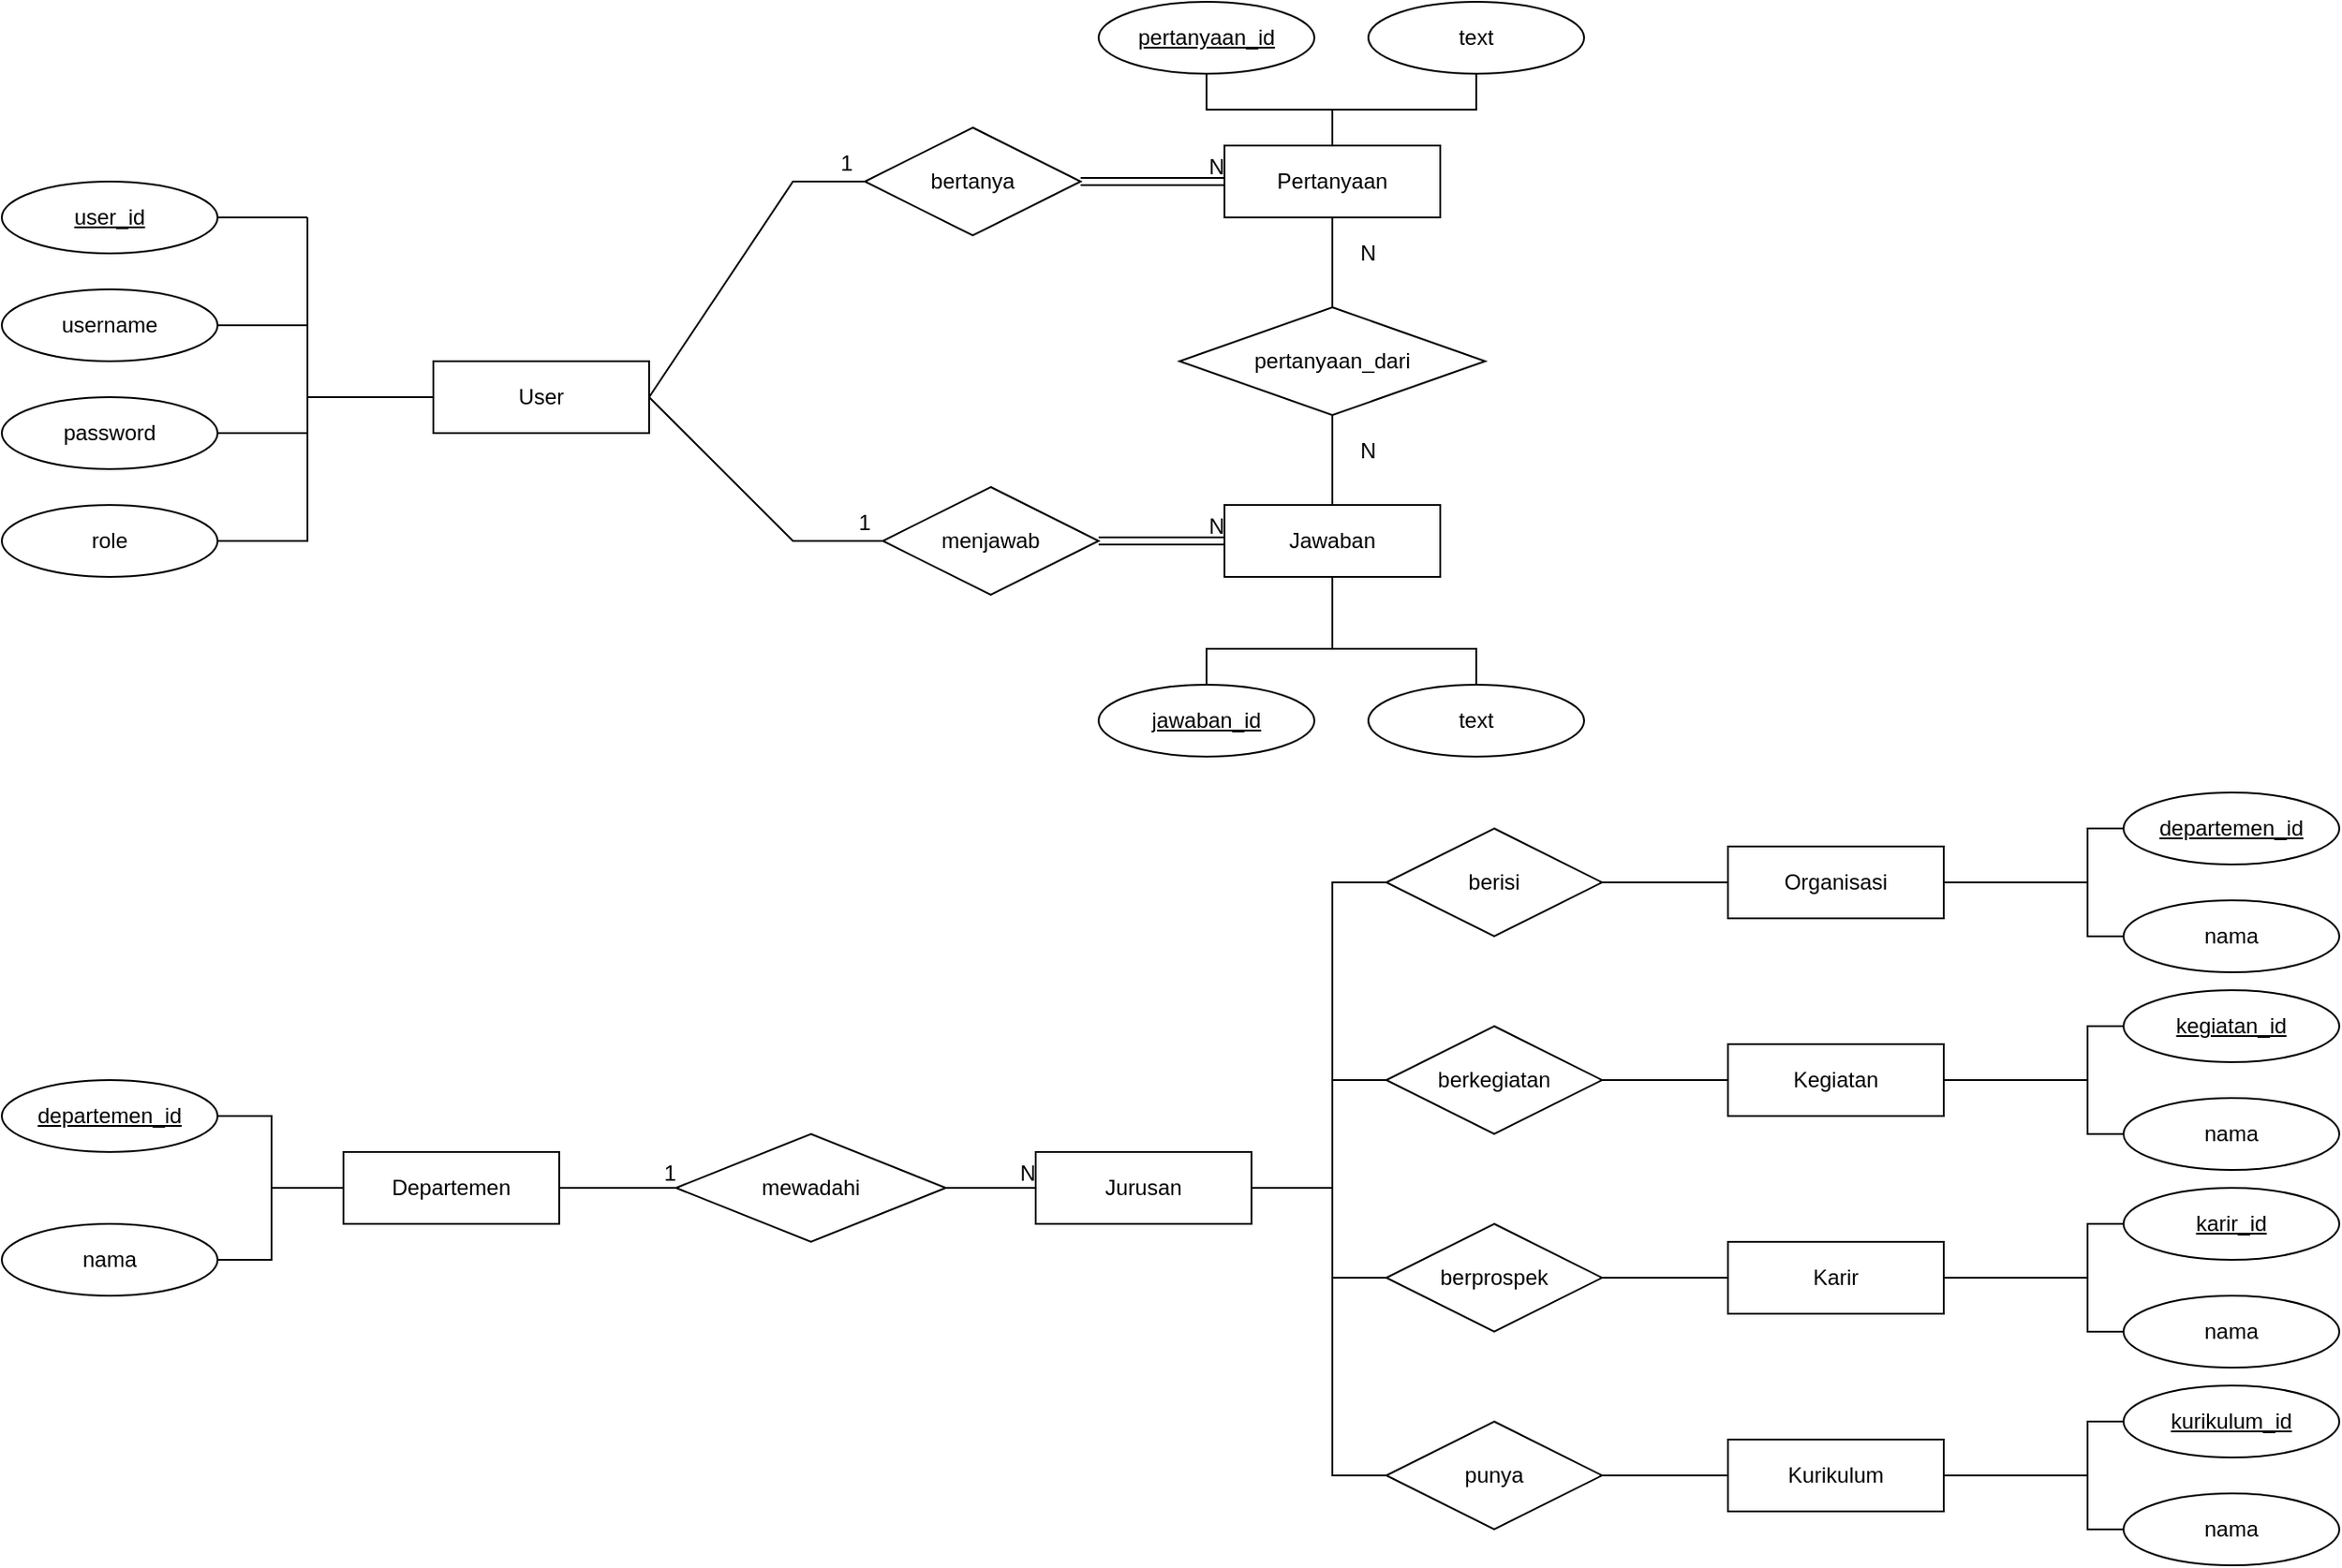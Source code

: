 <mxfile version="18.0.8" type="google"><diagram id="gnhlTlHah93HjcY_jslz" name="Page-1"><mxGraphModel grid="1" page="1" gridSize="10" guides="1" tooltips="1" connect="1" arrows="1" fold="1" pageScale="1" pageWidth="850" pageHeight="1100" math="0" shadow="0"><root><mxCell id="0"/><mxCell id="1" parent="0"/><mxCell id="06HPjfvr92trHeyBGYmT-1" value="User" style="rounded=0;whiteSpace=wrap;html=1;" vertex="1" parent="1"><mxGeometry x="280" y="240" width="120" height="40" as="geometry"/></mxCell><mxCell id="06HPjfvr92trHeyBGYmT-3" value="username" style="ellipse;whiteSpace=wrap;html=1;" vertex="1" parent="1"><mxGeometry x="40" y="200" width="120" height="40" as="geometry"/></mxCell><mxCell id="06HPjfvr92trHeyBGYmT-4" value="role" style="ellipse;whiteSpace=wrap;html=1;" vertex="1" parent="1"><mxGeometry x="40" y="320" width="120" height="40" as="geometry"/></mxCell><mxCell id="06HPjfvr92trHeyBGYmT-11" value="" style="endArrow=none;html=1;rounded=0;entryX=1;entryY=0.5;entryDx=0;entryDy=0;" edge="1" parent="1" target="06HPjfvr92trHeyBGYmT-4"><mxGeometry width="50" height="50" relative="1" as="geometry"><mxPoint x="210" y="160" as="sourcePoint"/><mxPoint x="450" y="220" as="targetPoint"/><Array as="points"><mxPoint x="210" y="340"/></Array></mxGeometry></mxCell><mxCell id="06HPjfvr92trHeyBGYmT-12" value="" style="endArrow=none;html=1;rounded=0;entryX=1;entryY=0.5;entryDx=0;entryDy=0;" edge="1" parent="1" target="06HPjfvr92trHeyBGYmT-3"><mxGeometry width="50" height="50" relative="1" as="geometry"><mxPoint x="210" y="220" as="sourcePoint"/><mxPoint x="450" y="220" as="targetPoint"/></mxGeometry></mxCell><mxCell id="06HPjfvr92trHeyBGYmT-14" value="" style="endArrow=none;html=1;rounded=0;entryX=0;entryY=0.5;entryDx=0;entryDy=0;" edge="1" parent="1" target="06HPjfvr92trHeyBGYmT-1"><mxGeometry width="50" height="50" relative="1" as="geometry"><mxPoint x="210" y="260" as="sourcePoint"/><mxPoint x="450" y="220" as="targetPoint"/></mxGeometry></mxCell><mxCell id="06HPjfvr92trHeyBGYmT-15" value="bertanya" style="rhombus;whiteSpace=wrap;html=1;" vertex="1" parent="1"><mxGeometry x="520" y="110" width="120" height="60" as="geometry"/></mxCell><mxCell id="06HPjfvr92trHeyBGYmT-16" value="Pertanyaan" style="rounded=0;whiteSpace=wrap;html=1;" vertex="1" parent="1"><mxGeometry x="720" y="120" width="120" height="40" as="geometry"/></mxCell><mxCell id="06HPjfvr92trHeyBGYmT-17" value="&lt;u&gt;user_id&lt;/u&gt;" style="ellipse;whiteSpace=wrap;html=1;" vertex="1" parent="1"><mxGeometry x="40" y="140" width="120" height="40" as="geometry"/></mxCell><mxCell id="06HPjfvr92trHeyBGYmT-18" value="" style="endArrow=none;html=1;rounded=0;entryX=1;entryY=0.5;entryDx=0;entryDy=0;" edge="1" parent="1" target="06HPjfvr92trHeyBGYmT-17"><mxGeometry width="50" height="50" relative="1" as="geometry"><mxPoint x="210" y="160" as="sourcePoint"/><mxPoint x="160" y="99.66" as="targetPoint"/></mxGeometry></mxCell><mxCell id="06HPjfvr92trHeyBGYmT-19" value="password" style="ellipse;whiteSpace=wrap;html=1;" vertex="1" parent="1"><mxGeometry x="40" y="260" width="120" height="40" as="geometry"/></mxCell><mxCell id="06HPjfvr92trHeyBGYmT-21" value="" style="endArrow=none;html=1;rounded=0;exitX=1;exitY=0.5;exitDx=0;exitDy=0;" edge="1" parent="1" source="06HPjfvr92trHeyBGYmT-19"><mxGeometry width="50" height="50" relative="1" as="geometry"><mxPoint x="480" y="200" as="sourcePoint"/><mxPoint x="210" y="280" as="targetPoint"/></mxGeometry></mxCell><mxCell id="06HPjfvr92trHeyBGYmT-22" value="" style="endArrow=none;html=1;rounded=0;exitX=1;exitY=0.5;exitDx=0;exitDy=0;entryX=0;entryY=0.5;entryDx=0;entryDy=0;" edge="1" parent="1" source="06HPjfvr92trHeyBGYmT-1" target="06HPjfvr92trHeyBGYmT-15"><mxGeometry width="50" height="50" relative="1" as="geometry"><mxPoint x="590" y="380" as="sourcePoint"/><mxPoint x="640" y="330" as="targetPoint"/><Array as="points"><mxPoint x="480" y="140"/></Array></mxGeometry></mxCell><mxCell id="06HPjfvr92trHeyBGYmT-23" value="1" style="text;html=1;strokeColor=none;fillColor=none;align=center;verticalAlign=middle;whiteSpace=wrap;rounded=0;" vertex="1" parent="1"><mxGeometry x="500" y="120" width="20" height="20" as="geometry"/></mxCell><mxCell id="rlB4OamCe0hxT-x4djof-1" value="menjawab" style="rhombus;whiteSpace=wrap;html=1;" vertex="1" parent="1"><mxGeometry x="530" y="310" width="120" height="60" as="geometry"/></mxCell><mxCell id="rlB4OamCe0hxT-x4djof-2" value="" style="endArrow=none;html=1;rounded=0;entryX=0;entryY=0.5;entryDx=0;entryDy=0;exitX=1;exitY=0.5;exitDx=0;exitDy=0;" edge="1" parent="1" source="06HPjfvr92trHeyBGYmT-1" target="rlB4OamCe0hxT-x4djof-1"><mxGeometry width="50" height="50" relative="1" as="geometry"><mxPoint x="460" y="460" as="sourcePoint"/><mxPoint x="510" y="410" as="targetPoint"/><Array as="points"><mxPoint x="480" y="340"/></Array></mxGeometry></mxCell><mxCell id="rlB4OamCe0hxT-x4djof-3" value="1" style="text;html=1;strokeColor=none;fillColor=none;align=center;verticalAlign=middle;whiteSpace=wrap;rounded=0;" vertex="1" parent="1"><mxGeometry x="510" y="320" width="20" height="20" as="geometry"/></mxCell><mxCell id="rlB4OamCe0hxT-x4djof-4" value="Jawaban" style="rounded=0;whiteSpace=wrap;html=1;" vertex="1" parent="1"><mxGeometry x="720" y="320" width="120" height="40" as="geometry"/></mxCell><mxCell id="rlB4OamCe0hxT-x4djof-9" value="&lt;u&gt;pertanyaan_id&lt;/u&gt;" style="ellipse;whiteSpace=wrap;html=1;" vertex="1" parent="1"><mxGeometry x="650" y="40" width="120" height="40" as="geometry"/></mxCell><mxCell id="rlB4OamCe0hxT-x4djof-10" value="&lt;u&gt;jawaban_id&lt;/u&gt;" style="ellipse;whiteSpace=wrap;html=1;" vertex="1" parent="1"><mxGeometry x="650" y="420" width="120" height="40" as="geometry"/></mxCell><mxCell id="rlB4OamCe0hxT-x4djof-11" value="text" style="ellipse;whiteSpace=wrap;html=1;" vertex="1" parent="1"><mxGeometry x="800" y="40" width="120" height="40" as="geometry"/></mxCell><mxCell id="rlB4OamCe0hxT-x4djof-12" value="text" style="ellipse;whiteSpace=wrap;html=1;" vertex="1" parent="1"><mxGeometry x="800" y="420" width="120" height="40" as="geometry"/></mxCell><mxCell id="rlB4OamCe0hxT-x4djof-17" value="" style="endArrow=none;html=1;rounded=0;entryX=0.5;entryY=0;entryDx=0;entryDy=0;exitX=0.5;exitY=0;exitDx=0;exitDy=0;" edge="1" parent="1" source="rlB4OamCe0hxT-x4djof-10" target="rlB4OamCe0hxT-x4djof-12"><mxGeometry width="50" height="50" relative="1" as="geometry"><mxPoint x="640" y="400" as="sourcePoint"/><mxPoint x="690" y="350" as="targetPoint"/><Array as="points"><mxPoint x="710" y="400"/><mxPoint x="860" y="400"/></Array></mxGeometry></mxCell><mxCell id="rlB4OamCe0hxT-x4djof-18" value="" style="endArrow=none;html=1;rounded=0;exitX=0.5;exitY=1;exitDx=0;exitDy=0;" edge="1" parent="1" source="rlB4OamCe0hxT-x4djof-11" target="rlB4OamCe0hxT-x4djof-9"><mxGeometry width="50" height="50" relative="1" as="geometry"><mxPoint x="640" y="400" as="sourcePoint"/><mxPoint x="690" y="350" as="targetPoint"/><Array as="points"><mxPoint x="860" y="100"/><mxPoint x="710" y="100"/></Array></mxGeometry></mxCell><mxCell id="rlB4OamCe0hxT-x4djof-19" value="" style="endArrow=none;html=1;rounded=0;entryX=0.5;entryY=1;entryDx=0;entryDy=0;" edge="1" parent="1" target="rlB4OamCe0hxT-x4djof-4"><mxGeometry width="50" height="50" relative="1" as="geometry"><mxPoint x="780" y="400" as="sourcePoint"/><mxPoint x="690" y="350" as="targetPoint"/></mxGeometry></mxCell><mxCell id="rlB4OamCe0hxT-x4djof-20" value="pertanyaan_dari" style="rhombus;whiteSpace=wrap;html=1;" vertex="1" parent="1"><mxGeometry x="695" y="210" width="170" height="60" as="geometry"/></mxCell><mxCell id="rlB4OamCe0hxT-x4djof-21" value="" style="endArrow=none;html=1;rounded=0;entryX=0.5;entryY=1;entryDx=0;entryDy=0;exitX=0.5;exitY=0;exitDx=0;exitDy=0;" edge="1" parent="1" source="rlB4OamCe0hxT-x4djof-20" target="06HPjfvr92trHeyBGYmT-16"><mxGeometry width="50" height="50" relative="1" as="geometry"><mxPoint x="770" y="290" as="sourcePoint"/><mxPoint x="820" y="240" as="targetPoint"/></mxGeometry></mxCell><mxCell id="rlB4OamCe0hxT-x4djof-22" value="" style="endArrow=none;html=1;rounded=0;entryX=0.5;entryY=1;entryDx=0;entryDy=0;exitX=0.5;exitY=0;exitDx=0;exitDy=0;" edge="1" parent="1" source="rlB4OamCe0hxT-x4djof-4" target="rlB4OamCe0hxT-x4djof-20"><mxGeometry width="50" height="50" relative="1" as="geometry"><mxPoint x="770" y="290" as="sourcePoint"/><mxPoint x="820" y="240" as="targetPoint"/></mxGeometry></mxCell><mxCell id="rlB4OamCe0hxT-x4djof-23" value="N" style="text;html=1;strokeColor=none;fillColor=none;align=center;verticalAlign=middle;whiteSpace=wrap;rounded=0;" vertex="1" parent="1"><mxGeometry x="790" y="170" width="20" height="20" as="geometry"/></mxCell><mxCell id="rlB4OamCe0hxT-x4djof-24" value="N" style="text;html=1;strokeColor=none;fillColor=none;align=center;verticalAlign=middle;whiteSpace=wrap;rounded=0;" vertex="1" parent="1"><mxGeometry x="790" y="280" width="20" height="20" as="geometry"/></mxCell><mxCell id="rlB4OamCe0hxT-x4djof-25" value="Departemen" style="rounded=0;whiteSpace=wrap;html=1;" vertex="1" parent="1"><mxGeometry x="230" y="680" width="120" height="40" as="geometry"/></mxCell><mxCell id="rlB4OamCe0hxT-x4djof-26" value="&lt;u&gt;departemen_id&lt;/u&gt;" style="ellipse;whiteSpace=wrap;html=1;" vertex="1" parent="1"><mxGeometry x="40" y="640" width="120" height="40" as="geometry"/></mxCell><mxCell id="rlB4OamCe0hxT-x4djof-27" value="nama" style="ellipse;whiteSpace=wrap;html=1;" vertex="1" parent="1"><mxGeometry x="40" y="720" width="120" height="40" as="geometry"/></mxCell><mxCell id="rlB4OamCe0hxT-x4djof-28" value="" style="endArrow=none;html=1;rounded=0;entryX=1;entryY=0.5;entryDx=0;entryDy=0;exitX=1;exitY=0.5;exitDx=0;exitDy=0;" edge="1" parent="1" source="rlB4OamCe0hxT-x4djof-27" target="rlB4OamCe0hxT-x4djof-26"><mxGeometry width="50" height="50" relative="1" as="geometry"><mxPoint x="120" y="610" as="sourcePoint"/><mxPoint x="170" y="560" as="targetPoint"/><Array as="points"><mxPoint x="190" y="740"/><mxPoint x="190" y="660"/></Array></mxGeometry></mxCell><mxCell id="rlB4OamCe0hxT-x4djof-32" value="" style="endArrow=none;html=1;rounded=0;entryX=0;entryY=0.5;entryDx=0;entryDy=0;" edge="1" parent="1" target="rlB4OamCe0hxT-x4djof-25"><mxGeometry width="50" height="50" relative="1" as="geometry"><mxPoint x="190" y="700" as="sourcePoint"/><mxPoint x="170" y="560" as="targetPoint"/></mxGeometry></mxCell><mxCell id="rlB4OamCe0hxT-x4djof-33" value="berisi" style="rhombus;whiteSpace=wrap;html=1;" vertex="1" parent="1"><mxGeometry x="810" y="500" width="120" height="60" as="geometry"/></mxCell><mxCell id="rlB4OamCe0hxT-x4djof-34" value="Jurusan" style="rounded=0;whiteSpace=wrap;html=1;" vertex="1" parent="1"><mxGeometry x="615" y="680" width="120" height="40" as="geometry"/></mxCell><mxCell id="rlB4OamCe0hxT-x4djof-35" value="mewadahi" style="rhombus;whiteSpace=wrap;html=1;" vertex="1" parent="1"><mxGeometry x="415" y="670" width="150" height="60" as="geometry"/></mxCell><mxCell id="rlB4OamCe0hxT-x4djof-36" value="Organisasi" style="rounded=0;whiteSpace=wrap;html=1;" vertex="1" parent="1"><mxGeometry x="1000" y="510" width="120" height="40" as="geometry"/></mxCell><mxCell id="rlB4OamCe0hxT-x4djof-37" value="berkegiatan" style="rhombus;whiteSpace=wrap;html=1;" vertex="1" parent="1"><mxGeometry x="810" y="610" width="120" height="60" as="geometry"/></mxCell><mxCell id="rlB4OamCe0hxT-x4djof-38" value="Kegiatan" style="rounded=0;whiteSpace=wrap;html=1;" vertex="1" parent="1"><mxGeometry x="1000" y="620" width="120" height="40" as="geometry"/></mxCell><mxCell id="rlB4OamCe0hxT-x4djof-39" value="berprospek" style="rhombus;whiteSpace=wrap;html=1;" vertex="1" parent="1"><mxGeometry x="810" y="720" width="120" height="60" as="geometry"/></mxCell><mxCell id="rlB4OamCe0hxT-x4djof-40" value="Karir" style="rounded=0;whiteSpace=wrap;html=1;" vertex="1" parent="1"><mxGeometry x="1000" y="730" width="120" height="40" as="geometry"/></mxCell><mxCell id="rlB4OamCe0hxT-x4djof-41" value="punya" style="rhombus;whiteSpace=wrap;html=1;" vertex="1" parent="1"><mxGeometry x="810" y="830" width="120" height="60" as="geometry"/></mxCell><mxCell id="rlB4OamCe0hxT-x4djof-42" value="Kurikulum" style="rounded=0;whiteSpace=wrap;html=1;" vertex="1" parent="1"><mxGeometry x="1000" y="840" width="120" height="40" as="geometry"/></mxCell><mxCell id="rlB4OamCe0hxT-x4djof-43" value="" style="endArrow=none;html=1;rounded=0;entryX=0.5;entryY=0;entryDx=0;entryDy=0;" edge="1" parent="1" target="06HPjfvr92trHeyBGYmT-16"><mxGeometry relative="1" as="geometry"><mxPoint x="780" y="100" as="sourcePoint"/><mxPoint x="750" y="590" as="targetPoint"/></mxGeometry></mxCell><mxCell id="rlB4OamCe0hxT-x4djof-44" value="" style="shape=link;html=1;rounded=0;entryX=0;entryY=0.5;entryDx=0;entryDy=0;exitX=1;exitY=0.5;exitDx=0;exitDy=0;" edge="1" parent="1" source="06HPjfvr92trHeyBGYmT-15" target="06HPjfvr92trHeyBGYmT-16"><mxGeometry relative="1" as="geometry"><mxPoint x="590" y="590" as="sourcePoint"/><mxPoint x="750" y="590" as="targetPoint"/></mxGeometry></mxCell><mxCell id="rlB4OamCe0hxT-x4djof-45" value="N" style="resizable=0;html=1;align=right;verticalAlign=bottom;" connectable="0" vertex="1" parent="rlB4OamCe0hxT-x4djof-44"><mxGeometry x="1" relative="1" as="geometry"/></mxCell><mxCell id="rlB4OamCe0hxT-x4djof-46" value="" style="shape=link;html=1;rounded=0;exitX=1;exitY=0.5;exitDx=0;exitDy=0;entryX=0;entryY=0.5;entryDx=0;entryDy=0;" edge="1" parent="1" source="rlB4OamCe0hxT-x4djof-1" target="rlB4OamCe0hxT-x4djof-4"><mxGeometry relative="1" as="geometry"><mxPoint x="590" y="300" as="sourcePoint"/><mxPoint x="750" y="300" as="targetPoint"/></mxGeometry></mxCell><mxCell id="rlB4OamCe0hxT-x4djof-47" value="N" style="resizable=0;html=1;align=right;verticalAlign=bottom;" connectable="0" vertex="1" parent="rlB4OamCe0hxT-x4djof-46"><mxGeometry x="1" relative="1" as="geometry"/></mxCell><mxCell id="rlB4OamCe0hxT-x4djof-53" value="" style="endArrow=none;html=1;rounded=0;exitX=1;exitY=0.5;exitDx=0;exitDy=0;entryX=0;entryY=0.5;entryDx=0;entryDy=0;" edge="1" parent="1" source="rlB4OamCe0hxT-x4djof-25" target="rlB4OamCe0hxT-x4djof-35"><mxGeometry relative="1" as="geometry"><mxPoint x="360" y="680" as="sourcePoint"/><mxPoint x="520" y="680" as="targetPoint"/></mxGeometry></mxCell><mxCell id="rlB4OamCe0hxT-x4djof-54" value="1" style="resizable=0;html=1;align=right;verticalAlign=bottom;" connectable="0" vertex="1" parent="rlB4OamCe0hxT-x4djof-53"><mxGeometry x="1" relative="1" as="geometry"/></mxCell><mxCell id="rlB4OamCe0hxT-x4djof-55" value="" style="endArrow=none;html=1;rounded=0;exitX=1;exitY=0.5;exitDx=0;exitDy=0;entryX=0;entryY=0.5;entryDx=0;entryDy=0;" edge="1" parent="1" source="rlB4OamCe0hxT-x4djof-35" target="rlB4OamCe0hxT-x4djof-34"><mxGeometry relative="1" as="geometry"><mxPoint x="570" y="710" as="sourcePoint"/><mxPoint x="790" y="680" as="targetPoint"/></mxGeometry></mxCell><mxCell id="rlB4OamCe0hxT-x4djof-56" value="N" style="resizable=0;html=1;align=right;verticalAlign=bottom;" connectable="0" vertex="1" parent="rlB4OamCe0hxT-x4djof-55"><mxGeometry x="1" relative="1" as="geometry"/></mxCell><mxCell id="rlB4OamCe0hxT-x4djof-57" value="" style="endArrow=none;html=1;rounded=0;entryX=0;entryY=0.5;entryDx=0;entryDy=0;exitX=0;exitY=0.5;exitDx=0;exitDy=0;" edge="1" parent="1" source="rlB4OamCe0hxT-x4djof-33" target="rlB4OamCe0hxT-x4djof-41"><mxGeometry relative="1" as="geometry"><mxPoint x="630" y="680" as="sourcePoint"/><mxPoint x="790" y="680" as="targetPoint"/><Array as="points"><mxPoint x="780" y="530"/><mxPoint x="780" y="860"/></Array></mxGeometry></mxCell><mxCell id="rlB4OamCe0hxT-x4djof-58" value="" style="endArrow=none;html=1;rounded=0;entryX=0;entryY=0.5;entryDx=0;entryDy=0;" edge="1" parent="1" target="rlB4OamCe0hxT-x4djof-39"><mxGeometry relative="1" as="geometry"><mxPoint x="780" y="750" as="sourcePoint"/><mxPoint x="790" y="680" as="targetPoint"/></mxGeometry></mxCell><mxCell id="rlB4OamCe0hxT-x4djof-59" value="" style="endArrow=none;html=1;rounded=0;entryX=0;entryY=0.5;entryDx=0;entryDy=0;" edge="1" parent="1" target="rlB4OamCe0hxT-x4djof-37"><mxGeometry relative="1" as="geometry"><mxPoint x="780" y="640" as="sourcePoint"/><mxPoint x="790" y="680" as="targetPoint"/></mxGeometry></mxCell><mxCell id="rlB4OamCe0hxT-x4djof-60" value="" style="endArrow=none;html=1;rounded=0;exitX=1;exitY=0.5;exitDx=0;exitDy=0;" edge="1" parent="1" source="rlB4OamCe0hxT-x4djof-34"><mxGeometry relative="1" as="geometry"><mxPoint x="630" y="680" as="sourcePoint"/><mxPoint x="780" y="700" as="targetPoint"/></mxGeometry></mxCell><mxCell id="rlB4OamCe0hxT-x4djof-61" value="" style="endArrow=none;html=1;rounded=0;entryX=0;entryY=0.5;entryDx=0;entryDy=0;exitX=1;exitY=0.5;exitDx=0;exitDy=0;" edge="1" parent="1" source="rlB4OamCe0hxT-x4djof-33" target="rlB4OamCe0hxT-x4djof-36"><mxGeometry relative="1" as="geometry"><mxPoint x="850" y="680" as="sourcePoint"/><mxPoint x="1010" y="680" as="targetPoint"/></mxGeometry></mxCell><mxCell id="rlB4OamCe0hxT-x4djof-62" value="" style="endArrow=none;html=1;rounded=0;entryX=0;entryY=0.5;entryDx=0;entryDy=0;exitX=1;exitY=0.5;exitDx=0;exitDy=0;" edge="1" parent="1" source="rlB4OamCe0hxT-x4djof-37" target="rlB4OamCe0hxT-x4djof-38"><mxGeometry relative="1" as="geometry"><mxPoint x="890" y="680" as="sourcePoint"/><mxPoint x="1050" y="680" as="targetPoint"/></mxGeometry></mxCell><mxCell id="rlB4OamCe0hxT-x4djof-63" value="" style="endArrow=none;html=1;rounded=0;entryX=0;entryY=0.5;entryDx=0;entryDy=0;exitX=1;exitY=0.5;exitDx=0;exitDy=0;" edge="1" parent="1" source="rlB4OamCe0hxT-x4djof-39" target="rlB4OamCe0hxT-x4djof-40"><mxGeometry relative="1" as="geometry"><mxPoint x="890" y="680" as="sourcePoint"/><mxPoint x="1050" y="680" as="targetPoint"/></mxGeometry></mxCell><mxCell id="rlB4OamCe0hxT-x4djof-64" value="" style="endArrow=none;html=1;rounded=0;exitX=1;exitY=0.5;exitDx=0;exitDy=0;entryX=0;entryY=0.5;entryDx=0;entryDy=0;" edge="1" parent="1" source="rlB4OamCe0hxT-x4djof-41" target="rlB4OamCe0hxT-x4djof-42"><mxGeometry relative="1" as="geometry"><mxPoint x="890" y="680" as="sourcePoint"/><mxPoint x="1050" y="680" as="targetPoint"/></mxGeometry></mxCell><mxCell id="rlB4OamCe0hxT-x4djof-65" value="&lt;u&gt;departemen_id&lt;/u&gt;" style="ellipse;whiteSpace=wrap;html=1;" vertex="1" parent="1"><mxGeometry x="1220" y="480" width="120" height="40" as="geometry"/></mxCell><mxCell id="rlB4OamCe0hxT-x4djof-66" value="nama" style="ellipse;whiteSpace=wrap;html=1;" vertex="1" parent="1"><mxGeometry x="1220" y="540" width="120" height="40" as="geometry"/></mxCell><mxCell id="rlB4OamCe0hxT-x4djof-67" value="" style="endArrow=none;html=1;rounded=0;entryX=0;entryY=0.5;entryDx=0;entryDy=0;exitX=0;exitY=0.5;exitDx=0;exitDy=0;" edge="1" parent="1" source="rlB4OamCe0hxT-x4djof-66" target="rlB4OamCe0hxT-x4djof-65"><mxGeometry width="50" height="50" relative="1" as="geometry"><mxPoint x="1130" y="630" as="sourcePoint"/><mxPoint x="1200" y="450" as="targetPoint"/><Array as="points"><mxPoint x="1200" y="560"/><mxPoint x="1200" y="500"/></Array></mxGeometry></mxCell><mxCell id="rlB4OamCe0hxT-x4djof-68" value="" style="endArrow=none;html=1;rounded=0;entryX=1;entryY=0.5;entryDx=0;entryDy=0;" edge="1" parent="1" target="rlB4OamCe0hxT-x4djof-36"><mxGeometry width="50" height="50" relative="1" as="geometry"><mxPoint x="1200" y="530" as="sourcePoint"/><mxPoint x="1190" y="580" as="targetPoint"/></mxGeometry></mxCell><mxCell id="rlB4OamCe0hxT-x4djof-69" value="&lt;u&gt;kegiatan_id&lt;/u&gt;" style="ellipse;whiteSpace=wrap;html=1;" vertex="1" parent="1"><mxGeometry x="1220" y="590" width="120" height="40" as="geometry"/></mxCell><mxCell id="rlB4OamCe0hxT-x4djof-70" value="nama" style="ellipse;whiteSpace=wrap;html=1;" vertex="1" parent="1"><mxGeometry x="1220" y="650" width="120" height="40" as="geometry"/></mxCell><mxCell id="rlB4OamCe0hxT-x4djof-71" value="" style="endArrow=none;html=1;rounded=0;entryX=0;entryY=0.5;entryDx=0;entryDy=0;exitX=0;exitY=0.5;exitDx=0;exitDy=0;" edge="1" parent="1" source="rlB4OamCe0hxT-x4djof-70" target="rlB4OamCe0hxT-x4djof-69"><mxGeometry width="50" height="50" relative="1" as="geometry"><mxPoint x="1130" y="740" as="sourcePoint"/><mxPoint x="1200" y="560" as="targetPoint"/><Array as="points"><mxPoint x="1200" y="670"/><mxPoint x="1200" y="610"/></Array></mxGeometry></mxCell><mxCell id="rlB4OamCe0hxT-x4djof-75" value="&lt;u&gt;karir_id&lt;/u&gt;" style="ellipse;whiteSpace=wrap;html=1;" vertex="1" parent="1"><mxGeometry x="1220" y="700" width="120" height="40" as="geometry"/></mxCell><mxCell id="rlB4OamCe0hxT-x4djof-76" value="nama" style="ellipse;whiteSpace=wrap;html=1;" vertex="1" parent="1"><mxGeometry x="1220" y="760" width="120" height="40" as="geometry"/></mxCell><mxCell id="rlB4OamCe0hxT-x4djof-77" value="" style="endArrow=none;html=1;rounded=0;entryX=0;entryY=0.5;entryDx=0;entryDy=0;exitX=0;exitY=0.5;exitDx=0;exitDy=0;" edge="1" parent="1" source="rlB4OamCe0hxT-x4djof-76" target="rlB4OamCe0hxT-x4djof-75"><mxGeometry width="50" height="50" relative="1" as="geometry"><mxPoint x="1130" y="850" as="sourcePoint"/><mxPoint x="1200" y="670" as="targetPoint"/><Array as="points"><mxPoint x="1200" y="780"/><mxPoint x="1200" y="720"/></Array></mxGeometry></mxCell><mxCell id="rlB4OamCe0hxT-x4djof-78" value="&lt;u&gt;kurikulum_id&lt;/u&gt;" style="ellipse;whiteSpace=wrap;html=1;" vertex="1" parent="1"><mxGeometry x="1220" y="810" width="120" height="40" as="geometry"/></mxCell><mxCell id="rlB4OamCe0hxT-x4djof-79" value="nama" style="ellipse;whiteSpace=wrap;html=1;" vertex="1" parent="1"><mxGeometry x="1220" y="870" width="120" height="40" as="geometry"/></mxCell><mxCell id="rlB4OamCe0hxT-x4djof-80" value="" style="endArrow=none;html=1;rounded=0;entryX=0;entryY=0.5;entryDx=0;entryDy=0;exitX=0;exitY=0.5;exitDx=0;exitDy=0;" edge="1" parent="1" source="rlB4OamCe0hxT-x4djof-79" target="rlB4OamCe0hxT-x4djof-78"><mxGeometry width="50" height="50" relative="1" as="geometry"><mxPoint x="1130" y="960" as="sourcePoint"/><mxPoint x="1200" y="780" as="targetPoint"/><Array as="points"><mxPoint x="1200" y="890"/><mxPoint x="1200" y="830"/></Array></mxGeometry></mxCell><mxCell id="rlB4OamCe0hxT-x4djof-81" value="" style="endArrow=none;html=1;rounded=0;exitX=1;exitY=0.5;exitDx=0;exitDy=0;" edge="1" parent="1" source="rlB4OamCe0hxT-x4djof-38"><mxGeometry width="50" height="50" relative="1" as="geometry"><mxPoint x="1190" y="690" as="sourcePoint"/><mxPoint x="1200" y="640" as="targetPoint"/></mxGeometry></mxCell><mxCell id="rlB4OamCe0hxT-x4djof-82" value="" style="endArrow=none;html=1;rounded=0;exitX=1;exitY=0.5;exitDx=0;exitDy=0;" edge="1" parent="1" source="rlB4OamCe0hxT-x4djof-40"><mxGeometry width="50" height="50" relative="1" as="geometry"><mxPoint x="1190" y="690" as="sourcePoint"/><mxPoint x="1200" y="750" as="targetPoint"/></mxGeometry></mxCell><mxCell id="rlB4OamCe0hxT-x4djof-83" value="" style="endArrow=none;html=1;rounded=0;exitX=1;exitY=0.5;exitDx=0;exitDy=0;" edge="1" parent="1" source="rlB4OamCe0hxT-x4djof-42"><mxGeometry width="50" height="50" relative="1" as="geometry"><mxPoint x="1190" y="690" as="sourcePoint"/><mxPoint x="1200" y="860" as="targetPoint"/></mxGeometry></mxCell></root></mxGraphModel></diagram></mxfile>